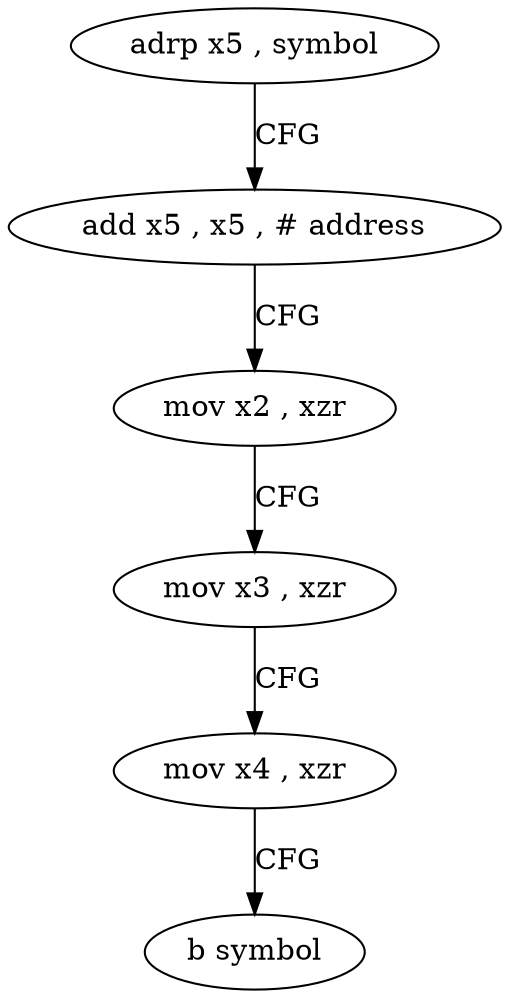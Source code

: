 digraph "func" {
"4265612" [label = "adrp x5 , symbol" ]
"4265616" [label = "add x5 , x5 , # address" ]
"4265620" [label = "mov x2 , xzr" ]
"4265624" [label = "mov x3 , xzr" ]
"4265628" [label = "mov x4 , xzr" ]
"4265632" [label = "b symbol" ]
"4265612" -> "4265616" [ label = "CFG" ]
"4265616" -> "4265620" [ label = "CFG" ]
"4265620" -> "4265624" [ label = "CFG" ]
"4265624" -> "4265628" [ label = "CFG" ]
"4265628" -> "4265632" [ label = "CFG" ]
}
